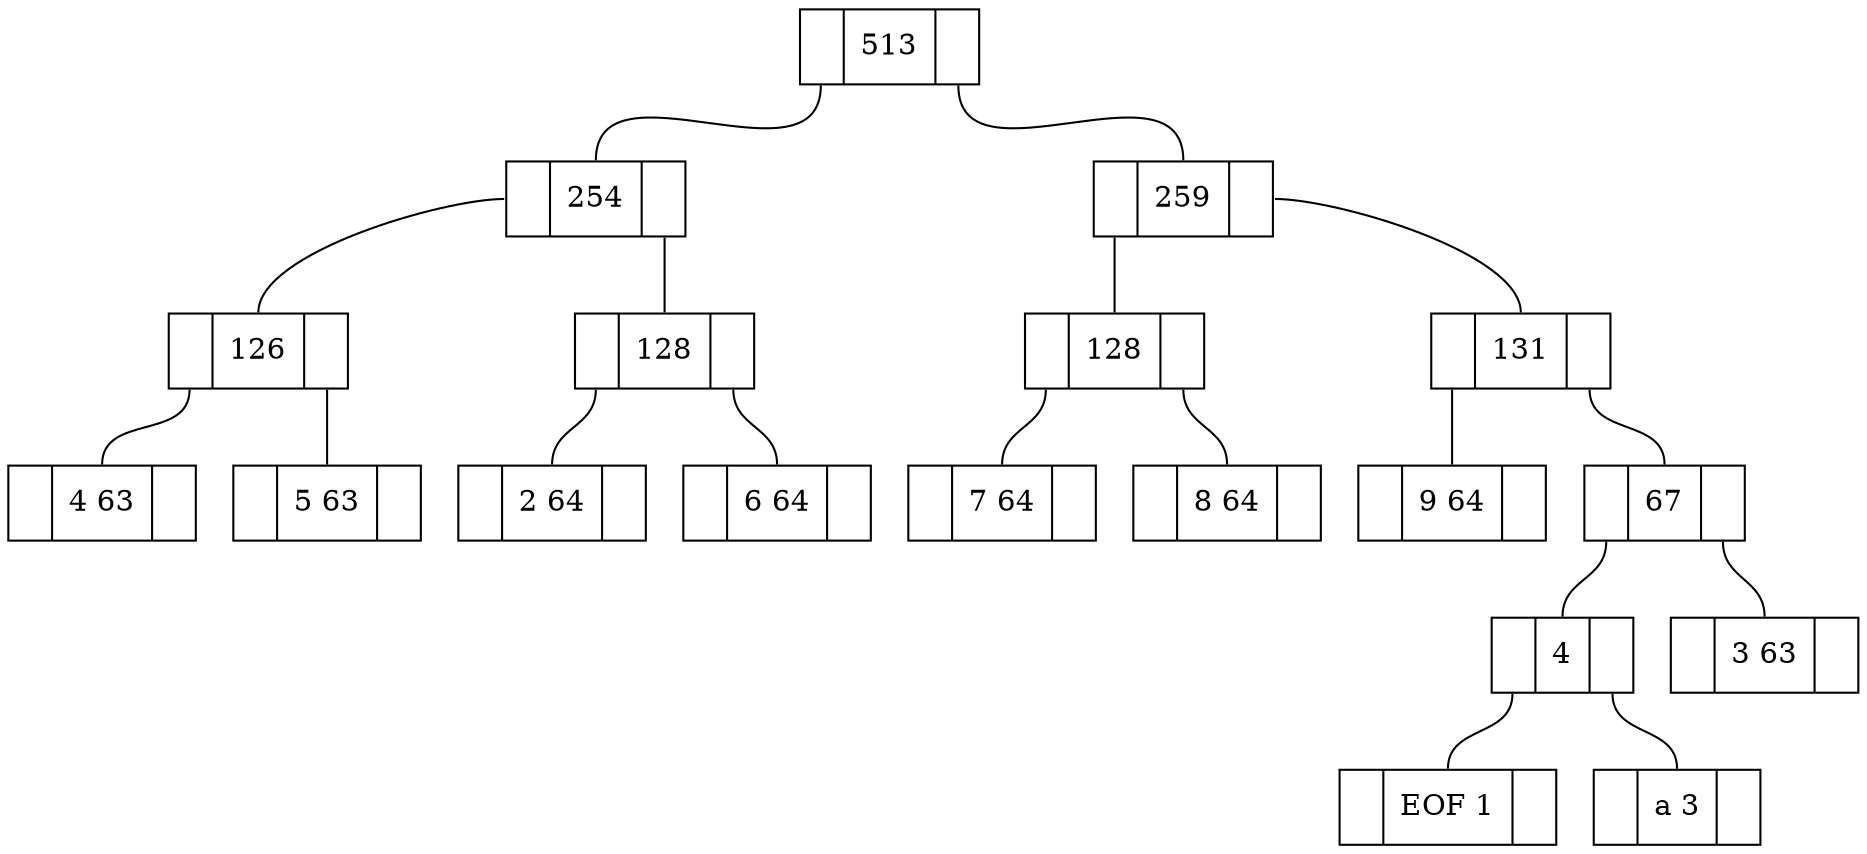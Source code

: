 graph Tree {
	node [shape=record]

	node859530475 [label = "<f0> |<f1>   513|<f2> "]
	node859530475:f0 -- node6199956:f1
	node6199956 [label = "<f0> |<f1>   254|<f2> "]
	node6199956:f0 -- node1123445436:f1
	node1123445436 [label = "<f0> |<f1>   126|<f2> "]
	node1123445436:f0 -- node1071218428:f1
	node1071218428 [label = "<f0> |<f1> 4 63|<f2> "]
	node1123445436:f2 -- node1612706595:f1
	node1612706595 [label = "<f0> |<f1> 5 63|<f2> "]
	node6199956:f2 -- node1368633378:f1
	node1368633378 [label = "<f0> |<f1>   128|<f2> "]
	node1368633378:f0 -- node923841029:f1
	node923841029 [label = "<f0> |<f1> 2 64|<f2> "]
	node1368633378:f2 -- node689406593:f1
	node689406593 [label = "<f0> |<f1> 6 64|<f2> "]
	node859530475:f2 -- node1182332986:f1
	node1182332986 [label = "<f0> |<f1>   259|<f2> "]
	node1182332986:f0 -- node804310011:f1
	node804310011 [label = "<f0> |<f1>   128|<f2> "]
	node804310011:f0 -- node1776280659:f1
	node1776280659 [label = "<f0> |<f1> 7 64|<f2> "]
	node804310011:f2 -- node1778858866:f1
	node1778858866 [label = "<f0> |<f1> 8 64|<f2> "]
	node1182332986:f2 -- node13627328:f1
	node13627328 [label = "<f0> |<f1>   131|<f2> "]
	node13627328:f0 -- node1401235114:f1
	node1401235114 [label = "<f0> |<f1> 9 64|<f2> "]
	node13627328:f2 -- node1252887996:f1
	node1252887996 [label = "<f0> |<f1>   67|<f2> "]
	node1252887996:f0 -- node1211389937:f1
	node1211389937 [label = "<f0> |<f1>   4|<f2> "]
	node1211389937:f0 -- node1685697599:f1
	node1685697599 [label = "<f0> |<f1> EOF 1|<f2> "]
	node1211389937:f2 -- node1915275169:f1
	node1915275169 [label = "<f0> |<f1> a 3|<f2> "]
	node1252887996:f2 -- node1397380500:f1
	node1397380500 [label = "<f0> |<f1> 3 63|<f2> "]
}

